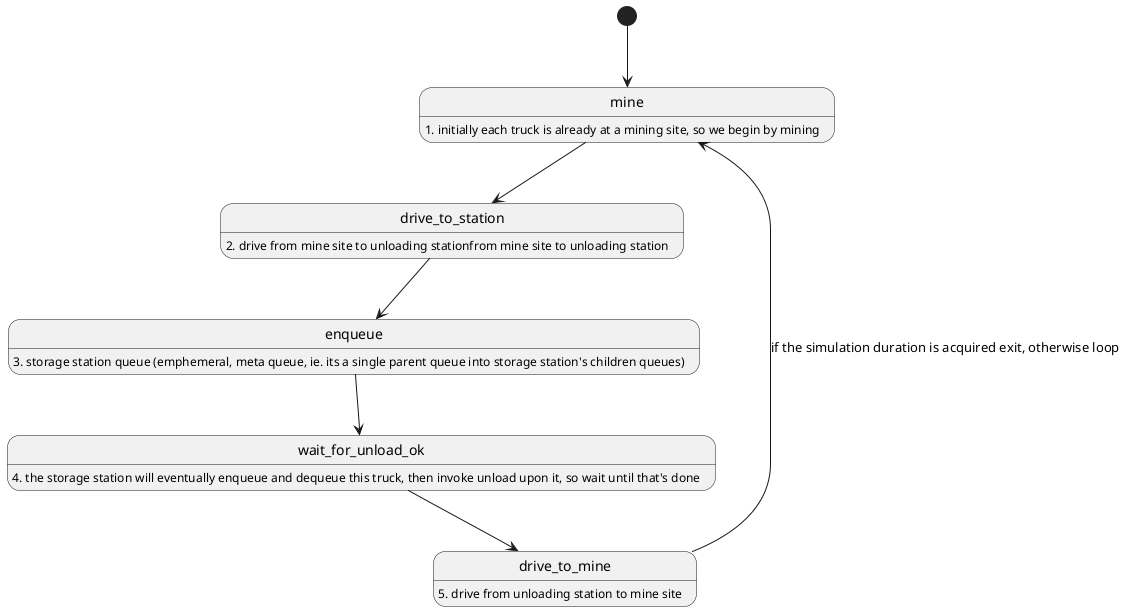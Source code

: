 @startuml

[*] --> mine
mine : 1. initially each truck is already at a mining site, so we begin by mining
drive_to_station : 2. drive from mine site to unloading stationfrom mine site to unloading station
enqueue : 3. storage station queue (emphemeral, meta queue, ie. its a single parent queue into storage station's children queues)
wait_for_unload_ok : 4. the storage station will eventually enqueue and dequeue this truck, then invoke unload upon it, so wait until that's done
drive_to_mine : 5. drive from unloading station to mine site

mine --> drive_to_station
drive_to_station --> enqueue
enqueue --> wait_for_unload_ok
wait_for_unload_ok --> drive_to_mine
drive_to_mine --> mine : if the simulation duration is acquired exit, otherwise loop
@enduml